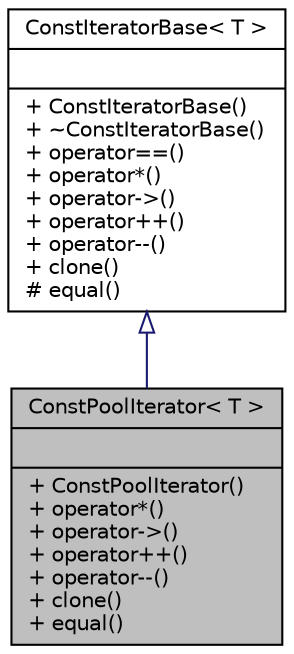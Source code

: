 digraph "ConstPoolIterator&lt; T &gt;"
{
 // INTERACTIVE_SVG=YES
  edge [fontname="Helvetica",fontsize="10",labelfontname="Helvetica",labelfontsize="10"];
  node [fontname="Helvetica",fontsize="10",shape=record];
  Node0 [label="{ConstPoolIterator\< T \>\n||+ ConstPoolIterator()\l+ operator*()\l+ operator-\>()\l+ operator++()\l+ operator--()\l+ clone()\l+ equal()\l}",height=0.2,width=0.4,color="black", fillcolor="grey75", style="filled", fontcolor="black"];
  Node1 -> Node0 [dir="back",color="midnightblue",fontsize="10",style="solid",arrowtail="onormal",fontname="Helvetica"];
  Node1 [label="{ConstIteratorBase\< T \>\n||+ ConstIteratorBase()\l+ ~ConstIteratorBase()\l+ operator==()\l+ operator*()\l+ operator-\>()\l+ operator++()\l+ operator--()\l+ clone()\l# equal()\l}",height=0.2,width=0.4,color="black", fillcolor="white", style="filled",URL="$class_const_iterator_base.html"];
}
